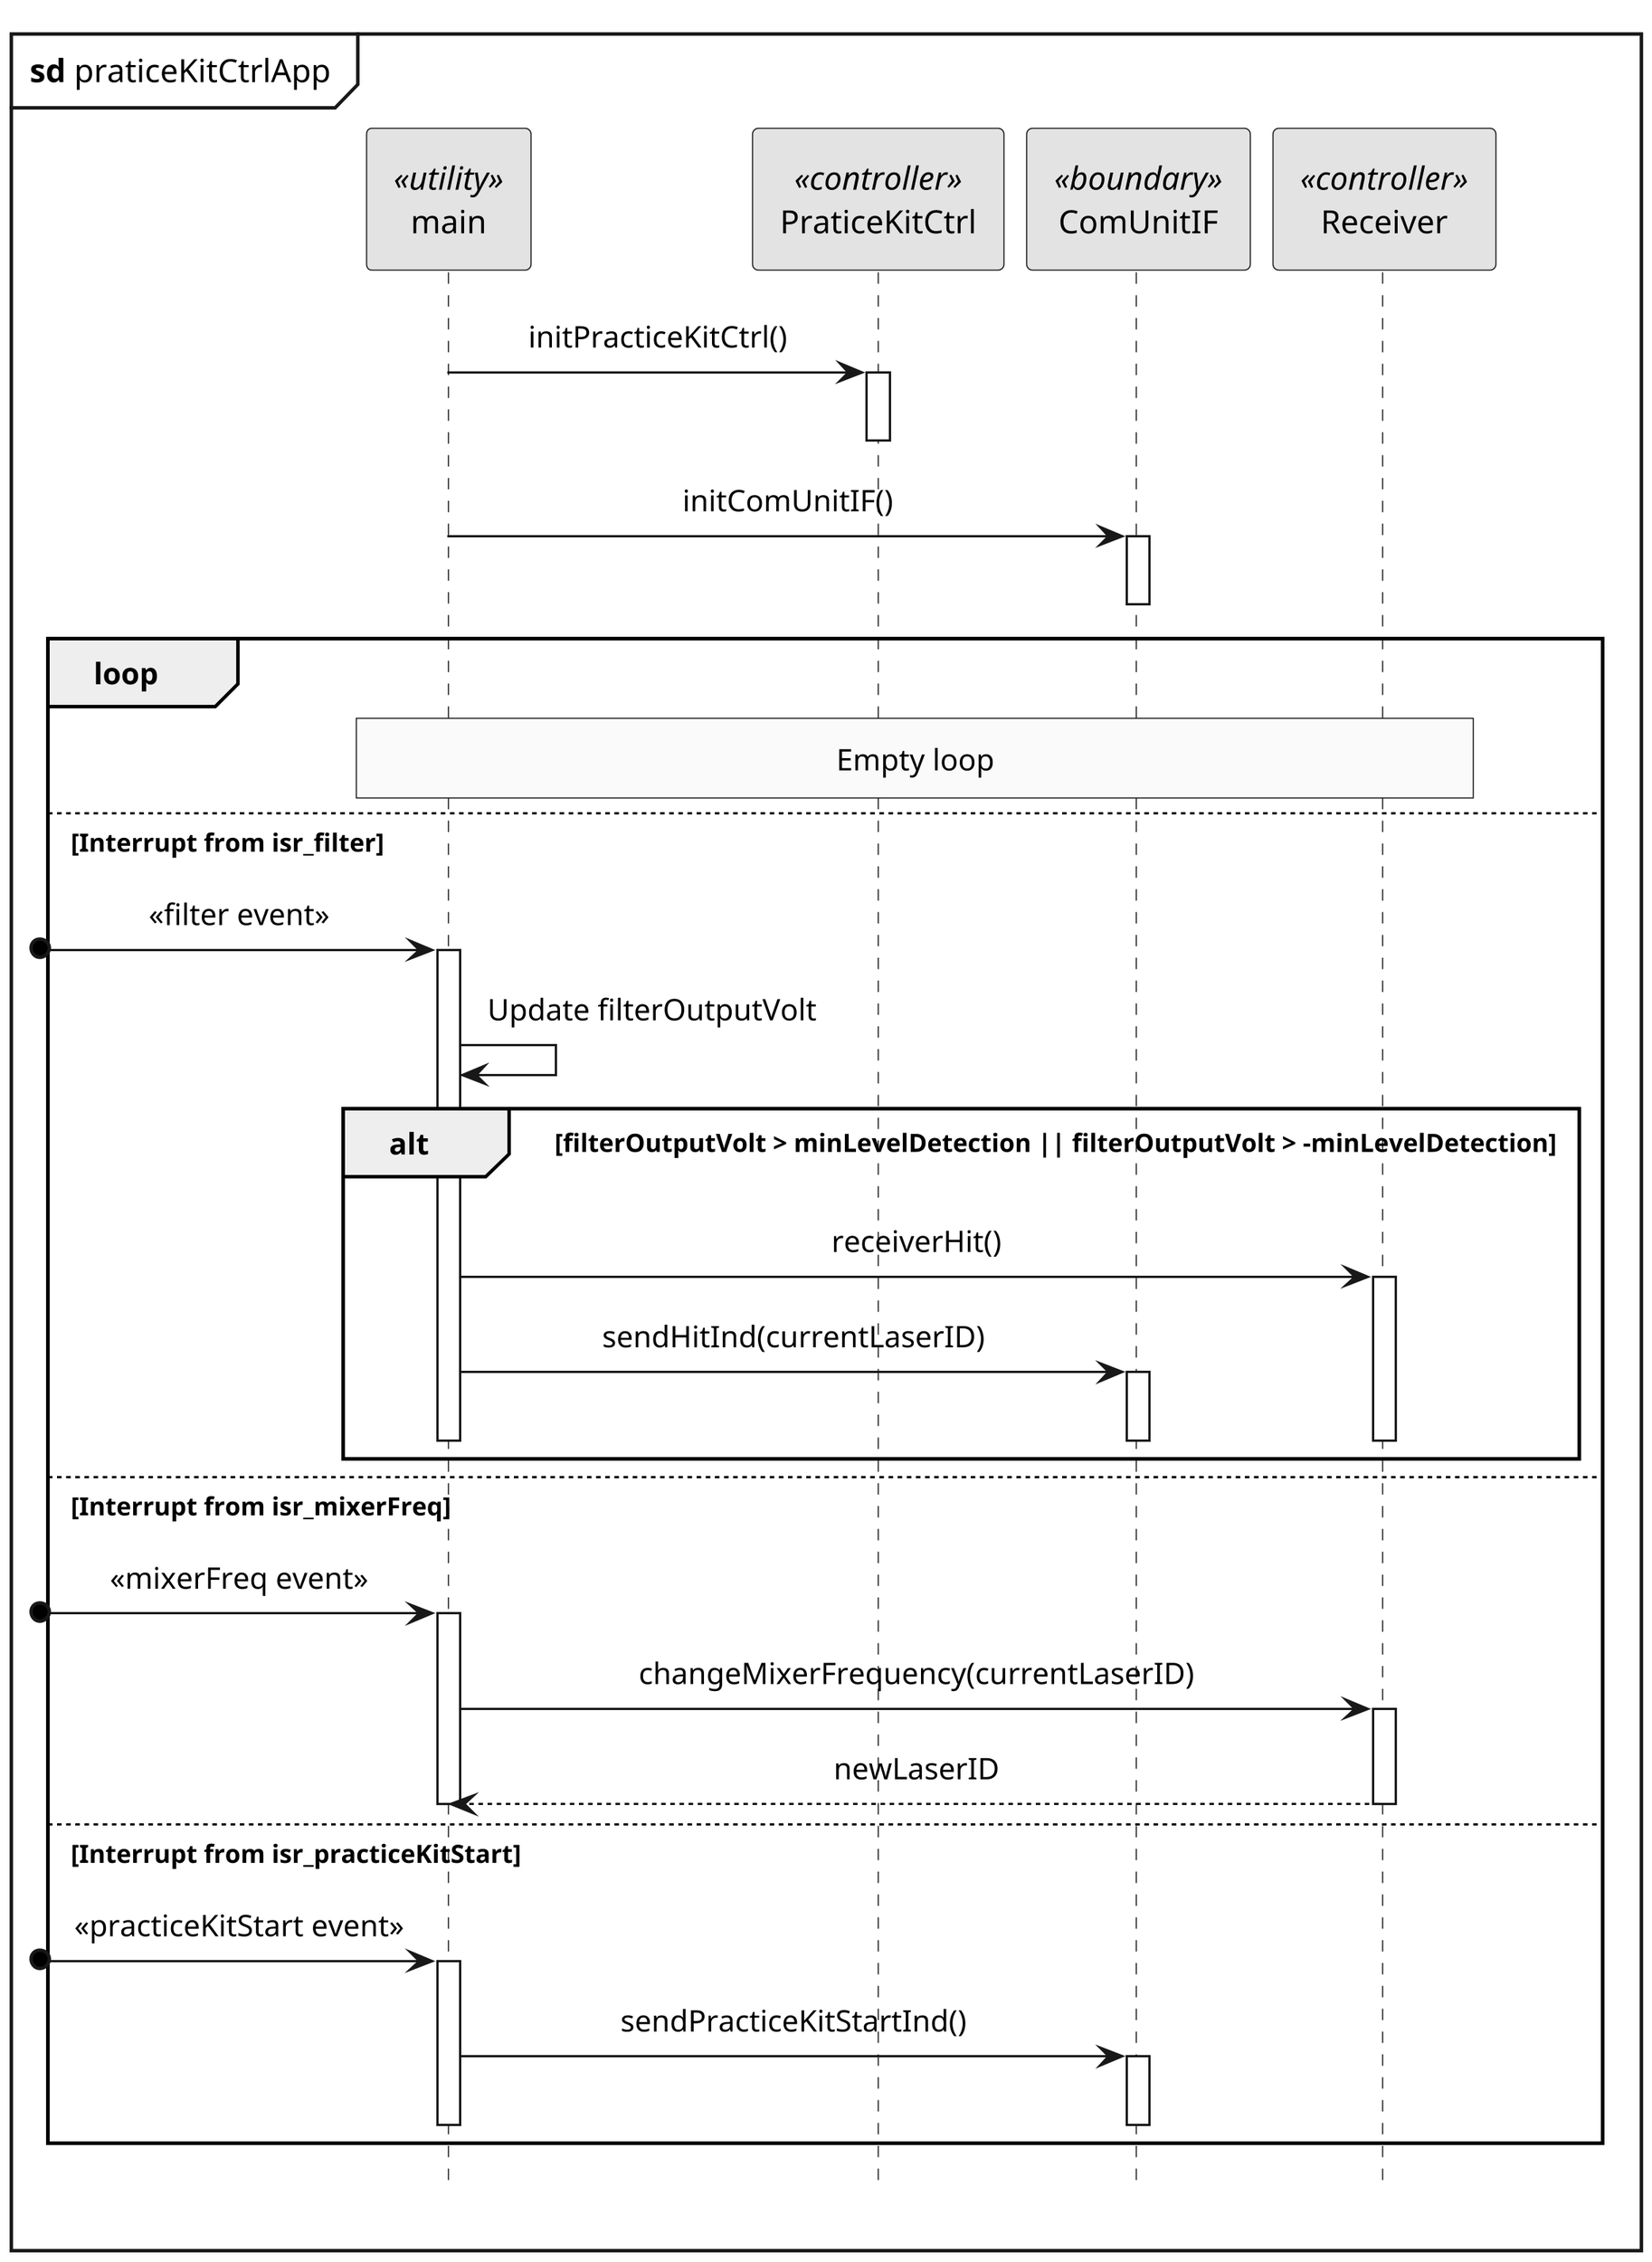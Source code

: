 @startuml practiceKitCtrlApp_sd

hide footbox

skinparam {
    monochrome true
    dpi 300
    padding 5
    sequenceMessageAlign center
    packageStyle frame
    shadowing false
    'backgroundColor transparent
}

mainframe **sd** praticeKitCtrlApp

participant main <<utility>>
participant PraticeKitCtrl <<controller>>
participant ComUnitIF <<boundary>>
participant Receiver <<controller>>

main -> PraticeKitCtrl++: initPracticeKitCtrl()
deactivate PraticeKitCtrl
main -> ComUnitIF++: initComUnitIF()
deactivate ComUnitIF

loop
    rnote over main, Receiver : Empty loop

    else Interrupt from isr_filter
    [o-> main: <<filter event>>
    activate main

    main -> main: Update filterOutputVolt

    alt filterOutputVolt > minLevelDetection || filterOutputVolt > -minLevelDetection
        main -> Receiver++: receiverHit()
        main -> ComUnitIF++: sendHitInd(currentLaserID)
        deactivate main
        deactivate Receiver
        deactivate ComUnitIF
    end

    else Interrupt from isr_mixerFreq
    [o-> main: <<mixerFreq event>>
    activate main
    main -> Receiver++: changeMixerFrequency(currentLaserID)
    return newLaserID
    deactivate main

    else Interrupt from isr_practiceKitStart
    [o-> main: <<practiceKitStart event>>
    activate main
    main -> ComUnitIF++: sendPracticeKitStartInd()
    deactivate main
    deactivate ComUnitIF
end

@enduml